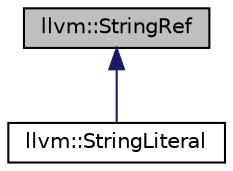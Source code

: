 digraph "llvm::StringRef"
{
 // LATEX_PDF_SIZE
  bgcolor="transparent";
  edge [fontname="Helvetica",fontsize="10",labelfontname="Helvetica",labelfontsize="10"];
  node [fontname="Helvetica",fontsize="10",shape="box"];
  Node1 [label="llvm::StringRef",height=0.2,width=0.4,color="black", fillcolor="grey75", style="filled", fontcolor="black",tooltip="StringRef - Represent a constant reference to a string, i.e."];
  Node1 -> Node2 [dir="back",color="midnightblue",fontsize="10",style="solid",fontname="Helvetica"];
  Node2 [label="llvm::StringLiteral",height=0.2,width=0.4,color="black",URL="$classllvm_1_1StringLiteral.html",tooltip="A wrapper around a string literal that serves as a proxy for constructing global tables of StringRefs..."];
}
